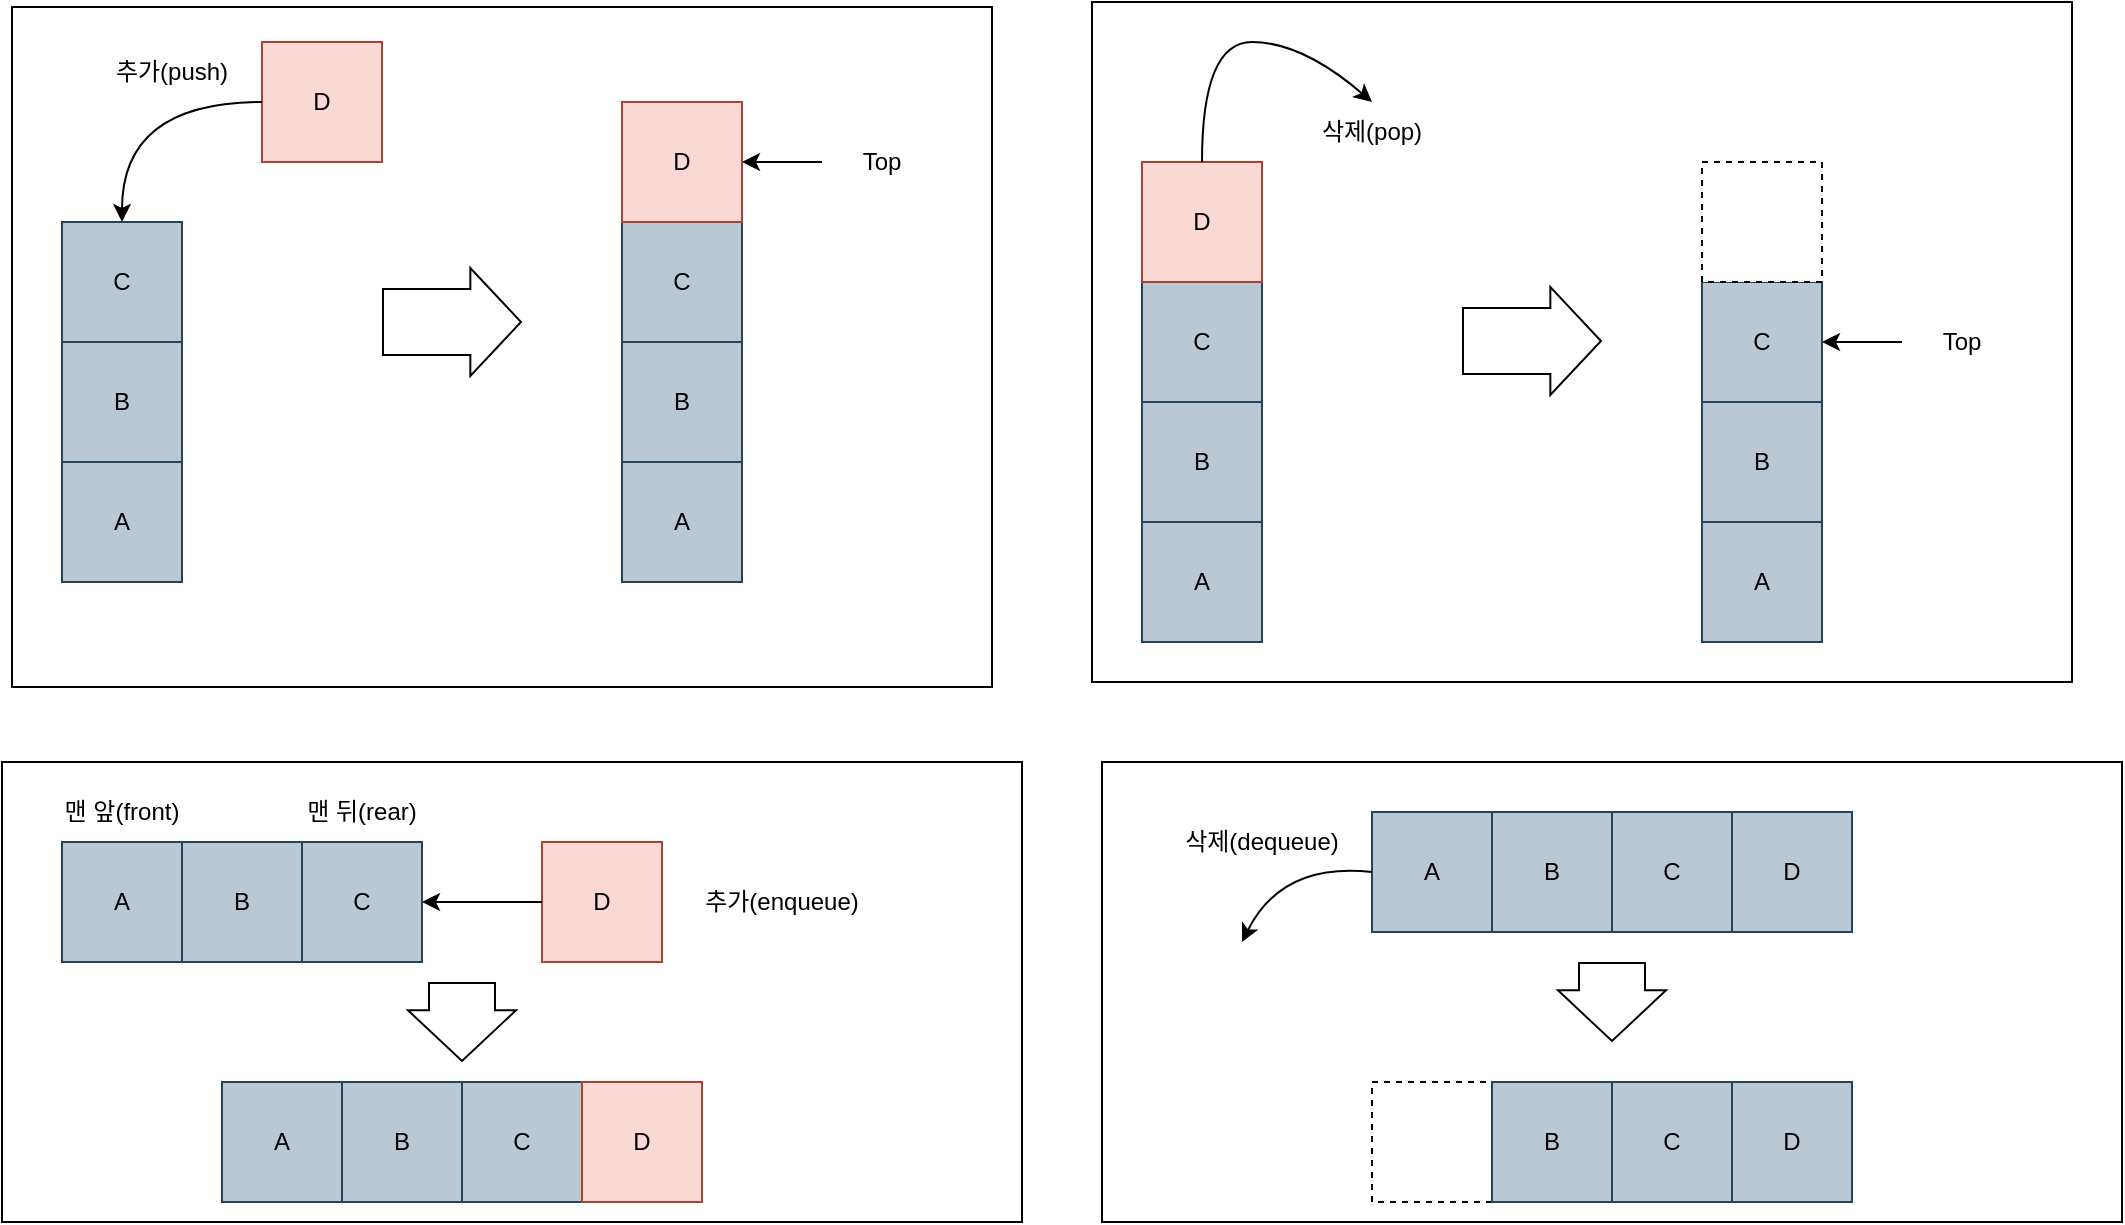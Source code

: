 <mxfile version="22.0.2" type="device">
  <diagram id="C5RBs43oDa-KdzZeNtuy" name="Page-1">
    <mxGraphModel dx="1927" dy="809" grid="1" gridSize="10" guides="1" tooltips="1" connect="1" arrows="1" fold="1" page="1" pageScale="1" pageWidth="827" pageHeight="1169" math="0" shadow="0">
      <root>
        <mxCell id="WIyWlLk6GJQsqaUBKTNV-0" />
        <mxCell id="WIyWlLk6GJQsqaUBKTNV-1" parent="WIyWlLk6GJQsqaUBKTNV-0" />
        <mxCell id="AyMGpo1hGD-xYEl5oNJJ-36" value="" style="rounded=0;whiteSpace=wrap;html=1;" vertex="1" parent="WIyWlLk6GJQsqaUBKTNV-1">
          <mxGeometry x="435" y="20" width="490" height="340" as="geometry" />
        </mxCell>
        <mxCell id="AyMGpo1hGD-xYEl5oNJJ-30" value="" style="group" vertex="1" connectable="0" parent="WIyWlLk6GJQsqaUBKTNV-1">
          <mxGeometry x="460" y="40" width="465" height="320" as="geometry" />
        </mxCell>
        <mxCell id="AyMGpo1hGD-xYEl5oNJJ-13" value="C" style="whiteSpace=wrap;html=1;aspect=fixed;fillColor=#bac8d3;strokeColor=#23445d;" vertex="1" parent="AyMGpo1hGD-xYEl5oNJJ-30">
          <mxGeometry y="120" width="60" height="60" as="geometry" />
        </mxCell>
        <mxCell id="AyMGpo1hGD-xYEl5oNJJ-14" value="B" style="whiteSpace=wrap;html=1;aspect=fixed;fillColor=#bac8d3;strokeColor=#23445d;" vertex="1" parent="AyMGpo1hGD-xYEl5oNJJ-30">
          <mxGeometry y="180" width="60" height="60" as="geometry" />
        </mxCell>
        <mxCell id="AyMGpo1hGD-xYEl5oNJJ-15" value="A" style="whiteSpace=wrap;html=1;aspect=fixed;fillColor=#bac8d3;strokeColor=#23445d;" vertex="1" parent="AyMGpo1hGD-xYEl5oNJJ-30">
          <mxGeometry y="240" width="60" height="60" as="geometry" />
        </mxCell>
        <mxCell id="AyMGpo1hGD-xYEl5oNJJ-16" value="D" style="whiteSpace=wrap;html=1;aspect=fixed;fillColor=#fad9d5;strokeColor=#ae4132;" vertex="1" parent="AyMGpo1hGD-xYEl5oNJJ-30">
          <mxGeometry y="60" width="60" height="60" as="geometry" />
        </mxCell>
        <mxCell id="AyMGpo1hGD-xYEl5oNJJ-18" value="" style="curved=1;endArrow=classic;html=1;rounded=0;exitX=0.5;exitY=0;exitDx=0;exitDy=0;entryX=0.5;entryY=0;entryDx=0;entryDy=0;" edge="1" parent="AyMGpo1hGD-xYEl5oNJJ-30" source="AyMGpo1hGD-xYEl5oNJJ-16" target="AyMGpo1hGD-xYEl5oNJJ-19">
          <mxGeometry width="50" height="50" relative="1" as="geometry">
            <mxPoint x="80" y="80" as="sourcePoint" />
            <mxPoint x="100" y="20" as="targetPoint" />
            <Array as="points">
              <mxPoint x="30" />
              <mxPoint x="80" />
            </Array>
          </mxGeometry>
        </mxCell>
        <mxCell id="AyMGpo1hGD-xYEl5oNJJ-19" value="삭제(pop)" style="text;html=1;strokeColor=none;fillColor=none;align=center;verticalAlign=middle;whiteSpace=wrap;rounded=0;" vertex="1" parent="AyMGpo1hGD-xYEl5oNJJ-30">
          <mxGeometry x="80" y="30" width="70" height="30" as="geometry" />
        </mxCell>
        <mxCell id="AyMGpo1hGD-xYEl5oNJJ-20" value="" style="shape=flexArrow;endArrow=classic;html=1;rounded=0;width=33;endSize=8.11;" edge="1" parent="AyMGpo1hGD-xYEl5oNJJ-30">
          <mxGeometry width="50" height="50" relative="1" as="geometry">
            <mxPoint x="160" y="149.5" as="sourcePoint" />
            <mxPoint x="230" y="149.5" as="targetPoint" />
          </mxGeometry>
        </mxCell>
        <mxCell id="AyMGpo1hGD-xYEl5oNJJ-24" value="C" style="whiteSpace=wrap;html=1;aspect=fixed;fillColor=#bac8d3;strokeColor=#23445d;" vertex="1" parent="AyMGpo1hGD-xYEl5oNJJ-30">
          <mxGeometry x="280" y="120" width="60" height="60" as="geometry" />
        </mxCell>
        <mxCell id="AyMGpo1hGD-xYEl5oNJJ-25" value="B" style="whiteSpace=wrap;html=1;aspect=fixed;fillColor=#bac8d3;strokeColor=#23445d;" vertex="1" parent="AyMGpo1hGD-xYEl5oNJJ-30">
          <mxGeometry x="280" y="180" width="60" height="60" as="geometry" />
        </mxCell>
        <mxCell id="AyMGpo1hGD-xYEl5oNJJ-26" value="A" style="whiteSpace=wrap;html=1;aspect=fixed;fillColor=#bac8d3;strokeColor=#23445d;" vertex="1" parent="AyMGpo1hGD-xYEl5oNJJ-30">
          <mxGeometry x="280" y="240" width="60" height="60" as="geometry" />
        </mxCell>
        <mxCell id="AyMGpo1hGD-xYEl5oNJJ-27" value="" style="whiteSpace=wrap;html=1;aspect=fixed;dashed=1;" vertex="1" parent="AyMGpo1hGD-xYEl5oNJJ-30">
          <mxGeometry x="280" y="60" width="60" height="60" as="geometry" />
        </mxCell>
        <mxCell id="AyMGpo1hGD-xYEl5oNJJ-28" value="" style="endArrow=classic;html=1;rounded=0;entryX=1;entryY=0.5;entryDx=0;entryDy=0;" edge="1" parent="AyMGpo1hGD-xYEl5oNJJ-30">
          <mxGeometry width="50" height="50" relative="1" as="geometry">
            <mxPoint x="380" y="150" as="sourcePoint" />
            <mxPoint x="340" y="150" as="targetPoint" />
          </mxGeometry>
        </mxCell>
        <mxCell id="AyMGpo1hGD-xYEl5oNJJ-29" value="Top" style="text;html=1;strokeColor=none;fillColor=none;align=center;verticalAlign=middle;whiteSpace=wrap;rounded=0;" vertex="1" parent="AyMGpo1hGD-xYEl5oNJJ-30">
          <mxGeometry x="380" y="135" width="60" height="30" as="geometry" />
        </mxCell>
        <mxCell id="AyMGpo1hGD-xYEl5oNJJ-31" value="" style="group" vertex="1" connectable="0" parent="WIyWlLk6GJQsqaUBKTNV-1">
          <mxGeometry x="-80" y="40" width="440" height="305" as="geometry" />
        </mxCell>
        <mxCell id="AyMGpo1hGD-xYEl5oNJJ-34" value="" style="rounded=0;whiteSpace=wrap;html=1;" vertex="1" parent="AyMGpo1hGD-xYEl5oNJJ-31">
          <mxGeometry x="-25" y="-17.5" width="490" height="340" as="geometry" />
        </mxCell>
        <mxCell id="AyMGpo1hGD-xYEl5oNJJ-0" value="C" style="whiteSpace=wrap;html=1;aspect=fixed;fillColor=#bac8d3;strokeColor=#23445d;" vertex="1" parent="AyMGpo1hGD-xYEl5oNJJ-31">
          <mxGeometry y="90" width="60" height="60" as="geometry" />
        </mxCell>
        <mxCell id="AyMGpo1hGD-xYEl5oNJJ-1" value="B" style="whiteSpace=wrap;html=1;aspect=fixed;fillColor=#bac8d3;strokeColor=#23445d;" vertex="1" parent="AyMGpo1hGD-xYEl5oNJJ-31">
          <mxGeometry y="150" width="60" height="60" as="geometry" />
        </mxCell>
        <mxCell id="AyMGpo1hGD-xYEl5oNJJ-2" value="A" style="whiteSpace=wrap;html=1;aspect=fixed;fillColor=#bac8d3;strokeColor=#23445d;" vertex="1" parent="AyMGpo1hGD-xYEl5oNJJ-31">
          <mxGeometry y="210" width="60" height="60" as="geometry" />
        </mxCell>
        <mxCell id="AyMGpo1hGD-xYEl5oNJJ-3" value="D" style="whiteSpace=wrap;html=1;aspect=fixed;fillColor=#fad9d5;strokeColor=#ae4132;" vertex="1" parent="AyMGpo1hGD-xYEl5oNJJ-31">
          <mxGeometry x="100" width="60" height="60" as="geometry" />
        </mxCell>
        <mxCell id="AyMGpo1hGD-xYEl5oNJJ-4" value="" style="curved=1;endArrow=classic;html=1;rounded=0;entryX=0.5;entryY=0;entryDx=0;entryDy=0;exitX=0;exitY=0.5;exitDx=0;exitDy=0;" edge="1" parent="AyMGpo1hGD-xYEl5oNJJ-31" source="AyMGpo1hGD-xYEl5oNJJ-3" target="AyMGpo1hGD-xYEl5oNJJ-0">
          <mxGeometry width="50" height="50" relative="1" as="geometry">
            <mxPoint x="310" y="260" as="sourcePoint" />
            <mxPoint x="360" y="210" as="targetPoint" />
            <Array as="points">
              <mxPoint x="30" y="30" />
            </Array>
          </mxGeometry>
        </mxCell>
        <mxCell id="AyMGpo1hGD-xYEl5oNJJ-5" value="추가(push)" style="text;html=1;strokeColor=none;fillColor=none;align=center;verticalAlign=middle;whiteSpace=wrap;rounded=0;" vertex="1" parent="AyMGpo1hGD-xYEl5oNJJ-31">
          <mxGeometry x="20" width="70" height="30" as="geometry" />
        </mxCell>
        <mxCell id="AyMGpo1hGD-xYEl5oNJJ-6" value="" style="shape=flexArrow;endArrow=classic;html=1;rounded=0;width=33;endSize=8.11;" edge="1" parent="AyMGpo1hGD-xYEl5oNJJ-31">
          <mxGeometry width="50" height="50" relative="1" as="geometry">
            <mxPoint x="160" y="140" as="sourcePoint" />
            <mxPoint x="230" y="140" as="targetPoint" />
          </mxGeometry>
        </mxCell>
        <mxCell id="AyMGpo1hGD-xYEl5oNJJ-7" value="C" style="whiteSpace=wrap;html=1;aspect=fixed;fillColor=#bac8d3;strokeColor=#23445d;" vertex="1" parent="AyMGpo1hGD-xYEl5oNJJ-31">
          <mxGeometry x="280" y="90" width="60" height="60" as="geometry" />
        </mxCell>
        <mxCell id="AyMGpo1hGD-xYEl5oNJJ-8" value="B" style="whiteSpace=wrap;html=1;aspect=fixed;fillColor=#bac8d3;strokeColor=#23445d;" vertex="1" parent="AyMGpo1hGD-xYEl5oNJJ-31">
          <mxGeometry x="280" y="150" width="60" height="60" as="geometry" />
        </mxCell>
        <mxCell id="AyMGpo1hGD-xYEl5oNJJ-9" value="A" style="whiteSpace=wrap;html=1;aspect=fixed;fillColor=#bac8d3;strokeColor=#23445d;" vertex="1" parent="AyMGpo1hGD-xYEl5oNJJ-31">
          <mxGeometry x="280" y="210" width="60" height="60" as="geometry" />
        </mxCell>
        <mxCell id="AyMGpo1hGD-xYEl5oNJJ-10" value="D" style="whiteSpace=wrap;html=1;aspect=fixed;fillColor=#fad9d5;strokeColor=#ae4132;" vertex="1" parent="AyMGpo1hGD-xYEl5oNJJ-31">
          <mxGeometry x="280" y="30" width="60" height="60" as="geometry" />
        </mxCell>
        <mxCell id="AyMGpo1hGD-xYEl5oNJJ-11" value="" style="endArrow=classic;html=1;rounded=0;entryX=1;entryY=0.5;entryDx=0;entryDy=0;" edge="1" parent="AyMGpo1hGD-xYEl5oNJJ-31">
          <mxGeometry width="50" height="50" relative="1" as="geometry">
            <mxPoint x="380" y="60" as="sourcePoint" />
            <mxPoint x="340" y="60" as="targetPoint" />
          </mxGeometry>
        </mxCell>
        <mxCell id="AyMGpo1hGD-xYEl5oNJJ-12" value="Top" style="text;html=1;strokeColor=none;fillColor=none;align=center;verticalAlign=middle;whiteSpace=wrap;rounded=0;" vertex="1" parent="AyMGpo1hGD-xYEl5oNJJ-31">
          <mxGeometry x="380" y="45" width="60" height="30" as="geometry" />
        </mxCell>
        <mxCell id="AyMGpo1hGD-xYEl5oNJJ-37" value="" style="rounded=0;whiteSpace=wrap;html=1;" vertex="1" parent="WIyWlLk6GJQsqaUBKTNV-1">
          <mxGeometry x="-110" y="400" width="510" height="230" as="geometry" />
        </mxCell>
        <mxCell id="AyMGpo1hGD-xYEl5oNJJ-38" value="" style="rounded=0;whiteSpace=wrap;html=1;" vertex="1" parent="WIyWlLk6GJQsqaUBKTNV-1">
          <mxGeometry x="440" y="400" width="510" height="230" as="geometry" />
        </mxCell>
        <mxCell id="AyMGpo1hGD-xYEl5oNJJ-39" value="A" style="whiteSpace=wrap;html=1;aspect=fixed;fillColor=#bac8d3;strokeColor=#23445d;" vertex="1" parent="WIyWlLk6GJQsqaUBKTNV-1">
          <mxGeometry x="-80" y="440" width="60" height="60" as="geometry" />
        </mxCell>
        <mxCell id="AyMGpo1hGD-xYEl5oNJJ-40" value="B" style="whiteSpace=wrap;html=1;aspect=fixed;fillColor=#bac8d3;strokeColor=#23445d;" vertex="1" parent="WIyWlLk6GJQsqaUBKTNV-1">
          <mxGeometry x="-20" y="440" width="60" height="60" as="geometry" />
        </mxCell>
        <mxCell id="AyMGpo1hGD-xYEl5oNJJ-41" value="C" style="whiteSpace=wrap;html=1;aspect=fixed;fillColor=#bac8d3;strokeColor=#23445d;" vertex="1" parent="WIyWlLk6GJQsqaUBKTNV-1">
          <mxGeometry x="40" y="440" width="60" height="60" as="geometry" />
        </mxCell>
        <mxCell id="AyMGpo1hGD-xYEl5oNJJ-42" value="D" style="whiteSpace=wrap;html=1;aspect=fixed;fillColor=#fad9d5;strokeColor=#ae4132;" vertex="1" parent="WIyWlLk6GJQsqaUBKTNV-1">
          <mxGeometry x="160" y="440" width="60" height="60" as="geometry" />
        </mxCell>
        <mxCell id="AyMGpo1hGD-xYEl5oNJJ-43" value="맨 앞(front)" style="text;html=1;strokeColor=none;fillColor=none;align=center;verticalAlign=middle;whiteSpace=wrap;rounded=0;" vertex="1" parent="WIyWlLk6GJQsqaUBKTNV-1">
          <mxGeometry x="-85" y="410" width="70" height="30" as="geometry" />
        </mxCell>
        <mxCell id="AyMGpo1hGD-xYEl5oNJJ-44" value="맨 뒤(rear)" style="text;html=1;strokeColor=none;fillColor=none;align=center;verticalAlign=middle;whiteSpace=wrap;rounded=0;" vertex="1" parent="WIyWlLk6GJQsqaUBKTNV-1">
          <mxGeometry x="35" y="410" width="70" height="30" as="geometry" />
        </mxCell>
        <mxCell id="AyMGpo1hGD-xYEl5oNJJ-45" value="" style="endArrow=classic;html=1;rounded=0;entryX=1;entryY=0.5;entryDx=0;entryDy=0;exitX=0;exitY=0.5;exitDx=0;exitDy=0;" edge="1" parent="WIyWlLk6GJQsqaUBKTNV-1" source="AyMGpo1hGD-xYEl5oNJJ-42" target="AyMGpo1hGD-xYEl5oNJJ-41">
          <mxGeometry width="50" height="50" relative="1" as="geometry">
            <mxPoint x="390" y="440" as="sourcePoint" />
            <mxPoint x="440" y="390" as="targetPoint" />
          </mxGeometry>
        </mxCell>
        <mxCell id="AyMGpo1hGD-xYEl5oNJJ-46" value="추가(enqueue)" style="text;html=1;strokeColor=none;fillColor=none;align=center;verticalAlign=middle;whiteSpace=wrap;rounded=0;" vertex="1" parent="WIyWlLk6GJQsqaUBKTNV-1">
          <mxGeometry x="230" y="455" width="100" height="30" as="geometry" />
        </mxCell>
        <mxCell id="AyMGpo1hGD-xYEl5oNJJ-48" value="" style="shape=flexArrow;endArrow=classic;html=1;rounded=0;width=33;endSize=8.11;" edge="1" parent="WIyWlLk6GJQsqaUBKTNV-1">
          <mxGeometry width="50" height="50" relative="1" as="geometry">
            <mxPoint x="120" y="510" as="sourcePoint" />
            <mxPoint x="120" y="550" as="targetPoint" />
          </mxGeometry>
        </mxCell>
        <mxCell id="AyMGpo1hGD-xYEl5oNJJ-49" value="A" style="whiteSpace=wrap;html=1;aspect=fixed;fillColor=#bac8d3;strokeColor=#23445d;" vertex="1" parent="WIyWlLk6GJQsqaUBKTNV-1">
          <mxGeometry y="560" width="60" height="60" as="geometry" />
        </mxCell>
        <mxCell id="AyMGpo1hGD-xYEl5oNJJ-50" value="B" style="whiteSpace=wrap;html=1;aspect=fixed;fillColor=#bac8d3;strokeColor=#23445d;" vertex="1" parent="WIyWlLk6GJQsqaUBKTNV-1">
          <mxGeometry x="60" y="560" width="60" height="60" as="geometry" />
        </mxCell>
        <mxCell id="AyMGpo1hGD-xYEl5oNJJ-51" value="C" style="whiteSpace=wrap;html=1;aspect=fixed;fillColor=#bac8d3;strokeColor=#23445d;" vertex="1" parent="WIyWlLk6GJQsqaUBKTNV-1">
          <mxGeometry x="120" y="560" width="60" height="60" as="geometry" />
        </mxCell>
        <mxCell id="AyMGpo1hGD-xYEl5oNJJ-52" value="D" style="whiteSpace=wrap;html=1;aspect=fixed;fillColor=#fad9d5;strokeColor=#ae4132;" vertex="1" parent="WIyWlLk6GJQsqaUBKTNV-1">
          <mxGeometry x="180" y="560" width="60" height="60" as="geometry" />
        </mxCell>
        <mxCell id="AyMGpo1hGD-xYEl5oNJJ-53" value="A" style="whiteSpace=wrap;html=1;aspect=fixed;fillColor=#bac8d3;strokeColor=#23445d;" vertex="1" parent="WIyWlLk6GJQsqaUBKTNV-1">
          <mxGeometry x="575" y="425" width="60" height="60" as="geometry" />
        </mxCell>
        <mxCell id="AyMGpo1hGD-xYEl5oNJJ-54" value="B" style="whiteSpace=wrap;html=1;aspect=fixed;fillColor=#bac8d3;strokeColor=#23445d;" vertex="1" parent="WIyWlLk6GJQsqaUBKTNV-1">
          <mxGeometry x="635" y="425" width="60" height="60" as="geometry" />
        </mxCell>
        <mxCell id="AyMGpo1hGD-xYEl5oNJJ-55" value="C" style="whiteSpace=wrap;html=1;aspect=fixed;fillColor=#bac8d3;strokeColor=#23445d;" vertex="1" parent="WIyWlLk6GJQsqaUBKTNV-1">
          <mxGeometry x="695" y="425" width="60" height="60" as="geometry" />
        </mxCell>
        <mxCell id="AyMGpo1hGD-xYEl5oNJJ-56" value="D" style="whiteSpace=wrap;html=1;aspect=fixed;fillColor=#bac8d3;strokeColor=#23445d;" vertex="1" parent="WIyWlLk6GJQsqaUBKTNV-1">
          <mxGeometry x="755" y="425" width="60" height="60" as="geometry" />
        </mxCell>
        <mxCell id="AyMGpo1hGD-xYEl5oNJJ-57" value="" style="curved=1;endArrow=classic;html=1;rounded=0;exitX=0;exitY=0.5;exitDx=0;exitDy=0;" edge="1" parent="WIyWlLk6GJQsqaUBKTNV-1">
          <mxGeometry width="50" height="50" relative="1" as="geometry">
            <mxPoint x="575" y="455" as="sourcePoint" />
            <mxPoint x="510" y="490" as="targetPoint" />
            <Array as="points">
              <mxPoint x="530" y="450" />
            </Array>
          </mxGeometry>
        </mxCell>
        <mxCell id="AyMGpo1hGD-xYEl5oNJJ-59" value="삭제(dequeue)" style="text;html=1;strokeColor=none;fillColor=none;align=center;verticalAlign=middle;whiteSpace=wrap;rounded=0;" vertex="1" parent="WIyWlLk6GJQsqaUBKTNV-1">
          <mxGeometry x="470" y="425" width="100" height="30" as="geometry" />
        </mxCell>
        <mxCell id="AyMGpo1hGD-xYEl5oNJJ-60" value="" style="shape=flexArrow;endArrow=classic;html=1;rounded=0;width=33;endSize=8.11;" edge="1" parent="WIyWlLk6GJQsqaUBKTNV-1">
          <mxGeometry width="50" height="50" relative="1" as="geometry">
            <mxPoint x="695" y="500" as="sourcePoint" />
            <mxPoint x="695" y="540" as="targetPoint" />
          </mxGeometry>
        </mxCell>
        <mxCell id="AyMGpo1hGD-xYEl5oNJJ-61" value="" style="whiteSpace=wrap;html=1;aspect=fixed;dashed=1;" vertex="1" parent="WIyWlLk6GJQsqaUBKTNV-1">
          <mxGeometry x="575" y="560" width="60" height="60" as="geometry" />
        </mxCell>
        <mxCell id="AyMGpo1hGD-xYEl5oNJJ-62" value="B" style="whiteSpace=wrap;html=1;aspect=fixed;fillColor=#bac8d3;strokeColor=#23445d;" vertex="1" parent="WIyWlLk6GJQsqaUBKTNV-1">
          <mxGeometry x="635" y="560" width="60" height="60" as="geometry" />
        </mxCell>
        <mxCell id="AyMGpo1hGD-xYEl5oNJJ-63" value="C" style="whiteSpace=wrap;html=1;aspect=fixed;fillColor=#bac8d3;strokeColor=#23445d;" vertex="1" parent="WIyWlLk6GJQsqaUBKTNV-1">
          <mxGeometry x="695" y="560" width="60" height="60" as="geometry" />
        </mxCell>
        <mxCell id="AyMGpo1hGD-xYEl5oNJJ-64" value="D" style="whiteSpace=wrap;html=1;aspect=fixed;fillColor=#bac8d3;strokeColor=#23445d;" vertex="1" parent="WIyWlLk6GJQsqaUBKTNV-1">
          <mxGeometry x="755" y="560" width="60" height="60" as="geometry" />
        </mxCell>
      </root>
    </mxGraphModel>
  </diagram>
</mxfile>
